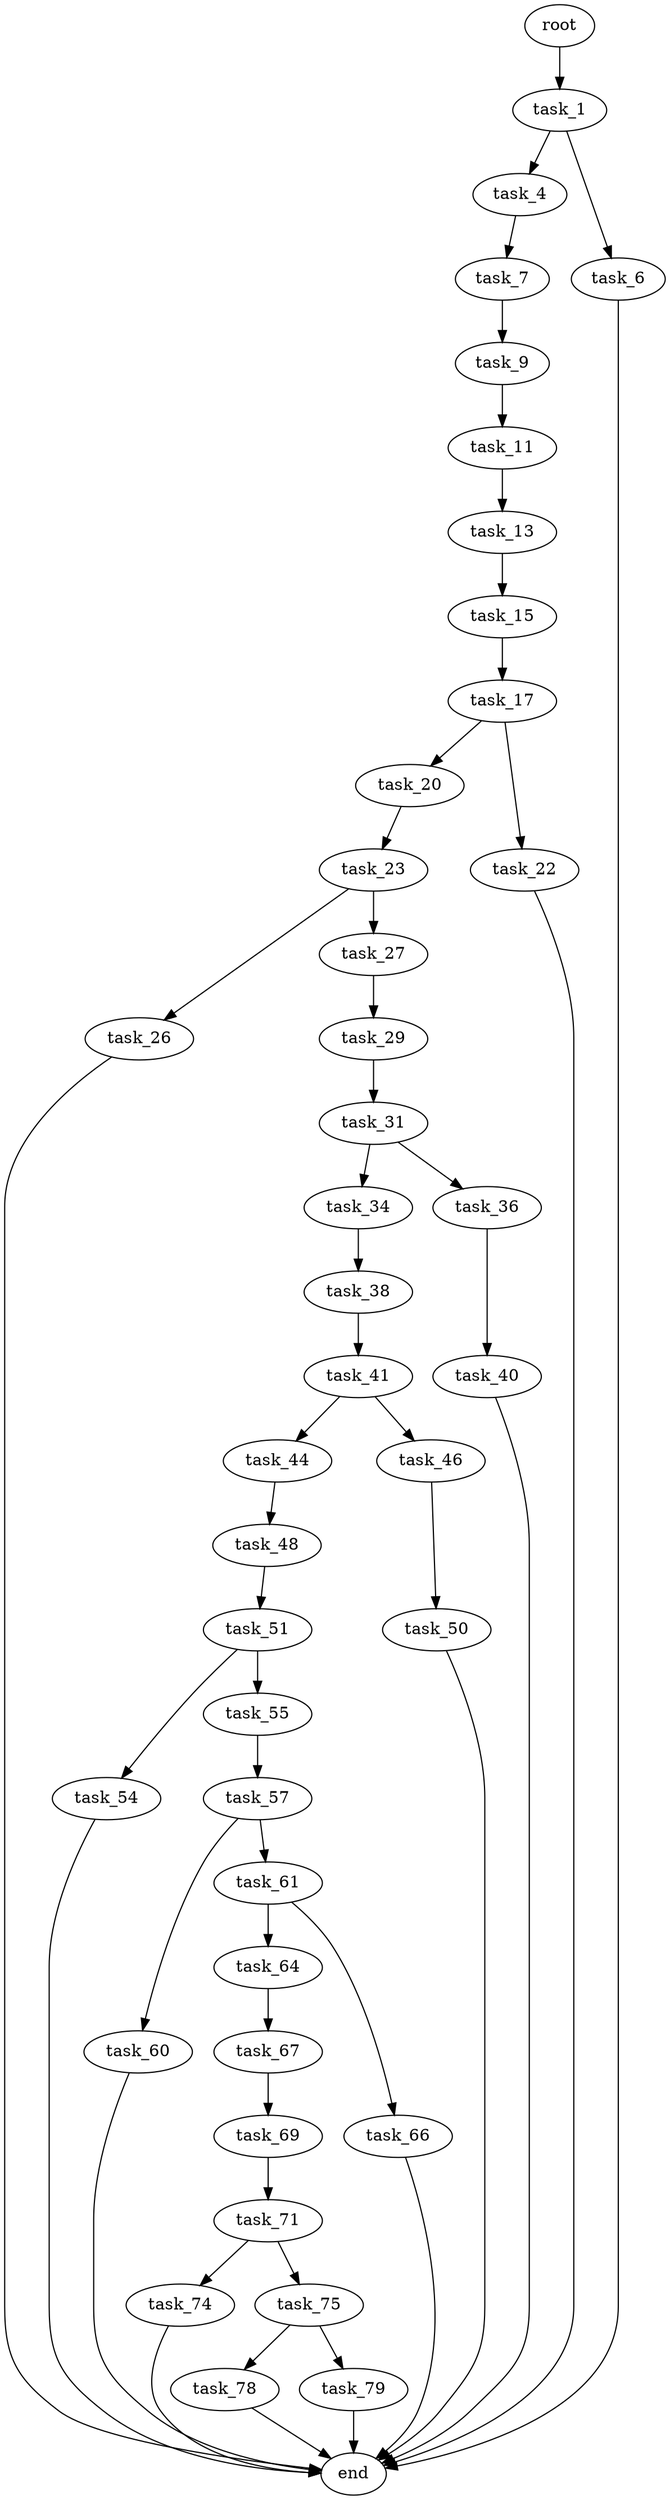 digraph G {
  root [size="0.000000"];
  task_1 [size="134217728000.000000"];
  task_4 [size="549755813888.000000"];
  task_6 [size="108756768813.000000"];
  task_7 [size="150737168654.000000"];
  task_9 [size="18126578439.000000"];
  task_11 [size="35833196889.000000"];
  task_13 [size="549755813888.000000"];
  task_15 [size="8679752780.000000"];
  task_17 [size="368916237026.000000"];
  task_20 [size="33611660778.000000"];
  task_22 [size="472041302383.000000"];
  task_23 [size="23219690965.000000"];
  task_26 [size="164362311216.000000"];
  task_27 [size="1274040028.000000"];
  task_29 [size="28991029248.000000"];
  task_31 [size="3099547978.000000"];
  task_34 [size="11556500686.000000"];
  task_36 [size="107491972413.000000"];
  task_38 [size="795442900626.000000"];
  task_40 [size="7093835290.000000"];
  task_41 [size="480105669.000000"];
  task_44 [size="1686061647.000000"];
  task_46 [size="47801186491.000000"];
  task_48 [size="231928233984.000000"];
  task_50 [size="782757789696.000000"];
  task_51 [size="8784533258.000000"];
  task_54 [size="231928233984.000000"];
  task_55 [size="23963226184.000000"];
  task_57 [size="9499475661.000000"];
  task_60 [size="340201079898.000000"];
  task_61 [size="49028837861.000000"];
  task_64 [size="24297225806.000000"];
  task_66 [size="12616267508.000000"];
  task_67 [size="259040040622.000000"];
  task_69 [size="62324187694.000000"];
  task_71 [size="227785468171.000000"];
  task_74 [size="3790757054.000000"];
  task_75 [size="28991029248.000000"];
  task_78 [size="16906280946.000000"];
  task_79 [size="254608398239.000000"];
  end [size="0.000000"];

  root -> task_1 [size="1.000000"];
  task_1 -> task_4 [size="209715200.000000"];
  task_1 -> task_6 [size="209715200.000000"];
  task_4 -> task_7 [size="536870912.000000"];
  task_6 -> end [size="1.000000"];
  task_7 -> task_9 [size="301989888.000000"];
  task_9 -> task_11 [size="536870912.000000"];
  task_11 -> task_13 [size="679477248.000000"];
  task_13 -> task_15 [size="536870912.000000"];
  task_15 -> task_17 [size="301989888.000000"];
  task_17 -> task_20 [size="411041792.000000"];
  task_17 -> task_22 [size="411041792.000000"];
  task_20 -> task_23 [size="536870912.000000"];
  task_22 -> end [size="1.000000"];
  task_23 -> task_26 [size="75497472.000000"];
  task_23 -> task_27 [size="75497472.000000"];
  task_26 -> end [size="1.000000"];
  task_27 -> task_29 [size="33554432.000000"];
  task_29 -> task_31 [size="75497472.000000"];
  task_31 -> task_34 [size="301989888.000000"];
  task_31 -> task_36 [size="301989888.000000"];
  task_34 -> task_38 [size="301989888.000000"];
  task_36 -> task_40 [size="75497472.000000"];
  task_38 -> task_41 [size="536870912.000000"];
  task_40 -> end [size="1.000000"];
  task_41 -> task_44 [size="33554432.000000"];
  task_41 -> task_46 [size="33554432.000000"];
  task_44 -> task_48 [size="134217728.000000"];
  task_46 -> task_50 [size="75497472.000000"];
  task_48 -> task_51 [size="301989888.000000"];
  task_50 -> end [size="1.000000"];
  task_51 -> task_54 [size="536870912.000000"];
  task_51 -> task_55 [size="536870912.000000"];
  task_54 -> end [size="1.000000"];
  task_55 -> task_57 [size="411041792.000000"];
  task_57 -> task_60 [size="209715200.000000"];
  task_57 -> task_61 [size="209715200.000000"];
  task_60 -> end [size="1.000000"];
  task_61 -> task_64 [size="75497472.000000"];
  task_61 -> task_66 [size="75497472.000000"];
  task_64 -> task_67 [size="679477248.000000"];
  task_66 -> end [size="1.000000"];
  task_67 -> task_69 [size="209715200.000000"];
  task_69 -> task_71 [size="301989888.000000"];
  task_71 -> task_74 [size="536870912.000000"];
  task_71 -> task_75 [size="536870912.000000"];
  task_74 -> end [size="1.000000"];
  task_75 -> task_78 [size="75497472.000000"];
  task_75 -> task_79 [size="75497472.000000"];
  task_78 -> end [size="1.000000"];
  task_79 -> end [size="1.000000"];
}
